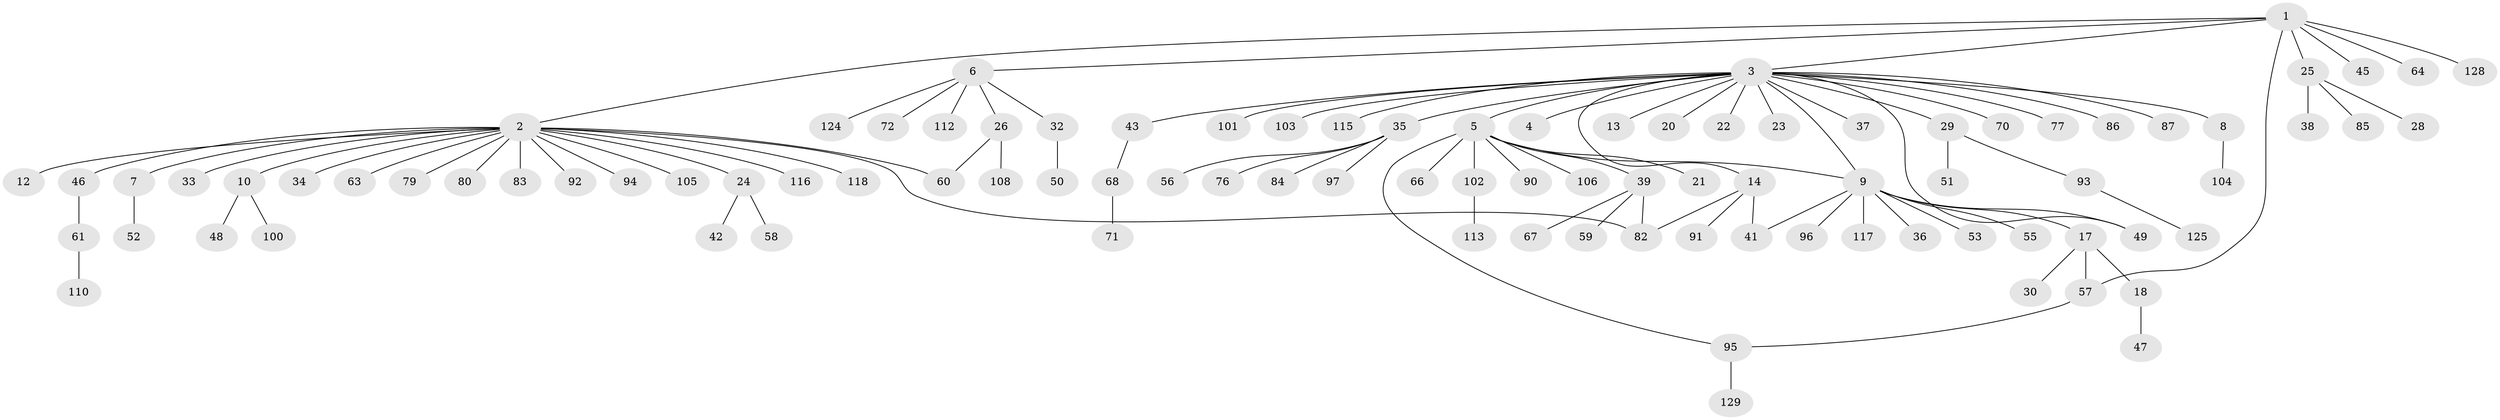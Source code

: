// original degree distribution, {7: 0.007692307692307693, 20: 0.007692307692307693, 23: 0.007692307692307693, 2: 0.15384615384615385, 9: 0.015384615384615385, 6: 0.015384615384615385, 3: 0.11538461538461539, 1: 0.6307692307692307, 5: 0.023076923076923078, 4: 0.023076923076923078}
// Generated by graph-tools (version 1.1) at 2025/11/02/27/25 16:11:13]
// undirected, 97 vertices, 104 edges
graph export_dot {
graph [start="1"]
  node [color=gray90,style=filled];
  1 [super="+19"];
  2 [super="+44"];
  3 [super="+109"];
  4 [super="+27"];
  5 [super="+40"];
  6 [super="+15"];
  7 [super="+98"];
  8;
  9 [super="+16"];
  10 [super="+11"];
  12;
  13;
  14 [super="+54"];
  17 [super="+127"];
  18 [super="+89"];
  20;
  21 [super="+78"];
  22 [super="+119"];
  23;
  24 [super="+107"];
  25 [super="+88"];
  26 [super="+31"];
  28;
  29 [super="+62"];
  30 [super="+73"];
  32 [super="+123"];
  33;
  34;
  35 [super="+74"];
  36 [super="+130"];
  37;
  38;
  39 [super="+69"];
  41;
  42;
  43;
  45;
  46;
  47;
  48;
  49 [super="+75"];
  50;
  51;
  52 [super="+99"];
  53;
  55 [super="+81"];
  56;
  57 [super="+120"];
  58;
  59;
  60 [super="+65"];
  61 [super="+114"];
  63;
  64;
  66;
  67;
  68 [super="+111"];
  70;
  71;
  72 [super="+121"];
  76;
  77;
  79;
  80;
  82;
  83;
  84;
  85;
  86 [super="+126"];
  87;
  90;
  91;
  92;
  93;
  94;
  95;
  96 [super="+122"];
  97;
  100;
  101;
  102;
  103;
  104;
  105;
  106;
  108;
  110;
  112;
  113;
  115;
  116;
  117;
  118;
  124;
  125;
  128;
  129;
  1 -- 2;
  1 -- 3;
  1 -- 6;
  1 -- 25;
  1 -- 57;
  1 -- 128;
  1 -- 64;
  1 -- 45;
  2 -- 7;
  2 -- 10;
  2 -- 12;
  2 -- 24;
  2 -- 33;
  2 -- 34;
  2 -- 46;
  2 -- 60;
  2 -- 63;
  2 -- 79;
  2 -- 80;
  2 -- 82;
  2 -- 83;
  2 -- 92;
  2 -- 94;
  2 -- 105;
  2 -- 116;
  2 -- 118;
  3 -- 4;
  3 -- 5;
  3 -- 8;
  3 -- 13;
  3 -- 14;
  3 -- 20;
  3 -- 22;
  3 -- 23;
  3 -- 29;
  3 -- 35;
  3 -- 37;
  3 -- 43;
  3 -- 49;
  3 -- 70;
  3 -- 77;
  3 -- 86;
  3 -- 87;
  3 -- 101;
  3 -- 103;
  3 -- 115;
  3 -- 9;
  5 -- 9;
  5 -- 21;
  5 -- 39;
  5 -- 66;
  5 -- 95;
  5 -- 102;
  5 -- 106;
  5 -- 90;
  6 -- 26;
  6 -- 32;
  6 -- 72;
  6 -- 112;
  6 -- 124;
  7 -- 52;
  8 -- 104;
  9 -- 36;
  9 -- 41;
  9 -- 49;
  9 -- 53;
  9 -- 55;
  9 -- 96;
  9 -- 117;
  9 -- 17;
  10 -- 48;
  10 -- 100;
  14 -- 41;
  14 -- 82;
  14 -- 91;
  17 -- 18;
  17 -- 30;
  17 -- 57;
  18 -- 47;
  24 -- 42;
  24 -- 58;
  25 -- 28;
  25 -- 38;
  25 -- 85;
  26 -- 60;
  26 -- 108;
  29 -- 51;
  29 -- 93;
  32 -- 50;
  35 -- 56;
  35 -- 76;
  35 -- 84;
  35 -- 97;
  39 -- 59;
  39 -- 67;
  39 -- 82;
  43 -- 68;
  46 -- 61;
  57 -- 95;
  61 -- 110;
  68 -- 71;
  93 -- 125;
  95 -- 129;
  102 -- 113;
}
